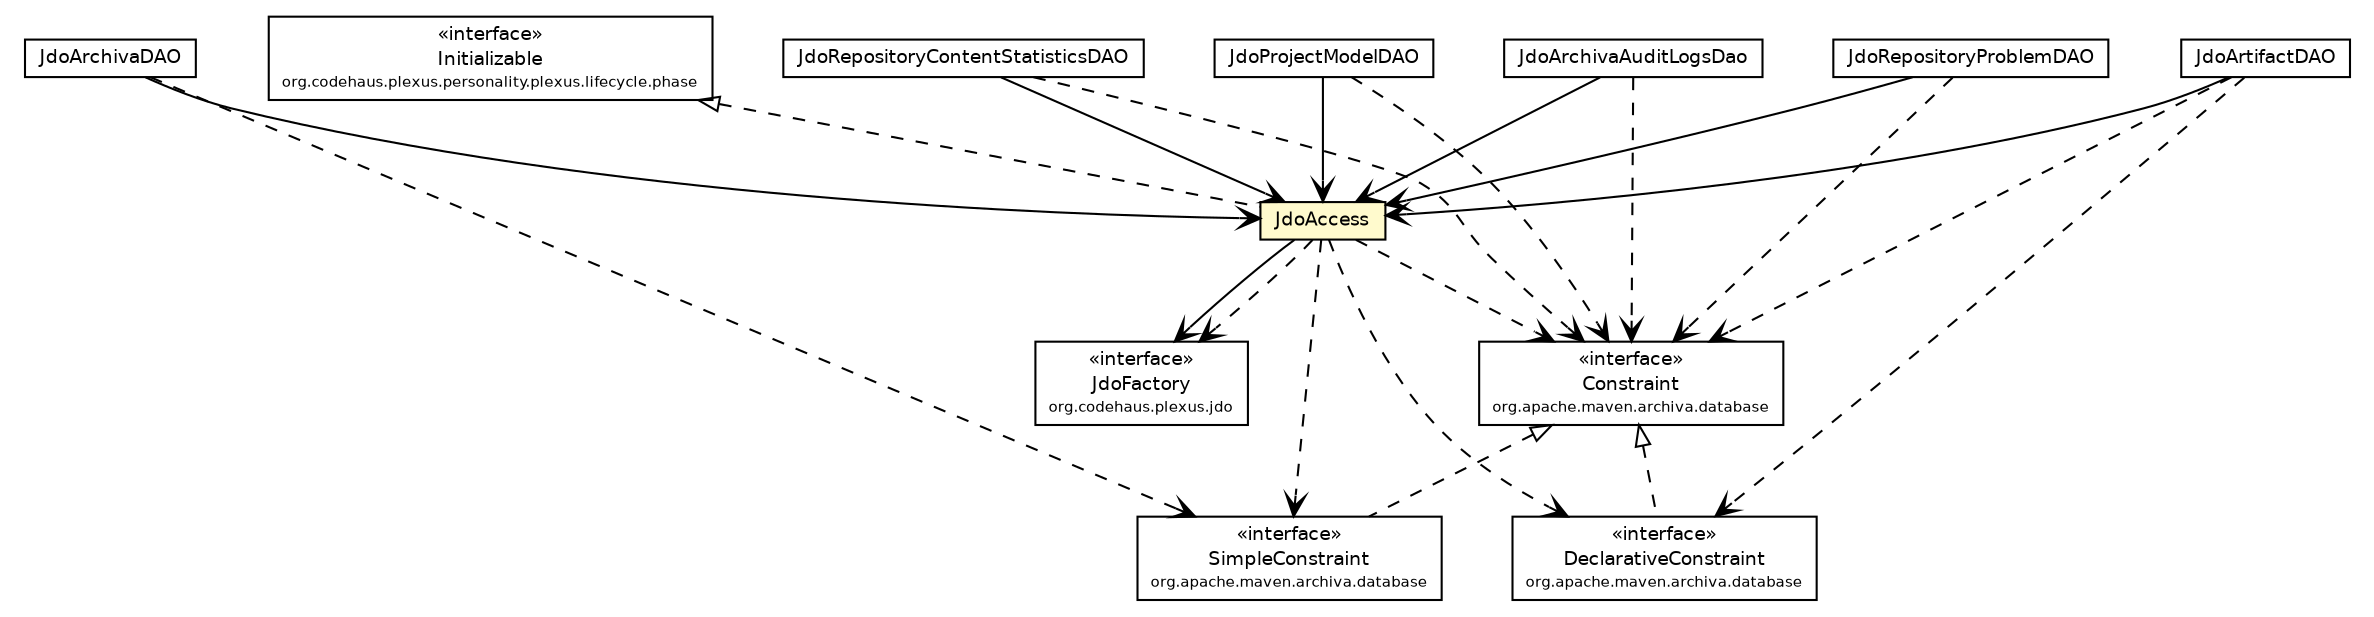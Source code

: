 #!/usr/local/bin/dot
#
# Class diagram 
# Generated by UmlGraph version 4.6 (http://www.spinellis.gr/sw/umlgraph)
#

digraph G {
	edge [fontname="Helvetica",fontsize=10,labelfontname="Helvetica",labelfontsize=10];
	node [fontname="Helvetica",fontsize=10,shape=plaintext];
	// org.apache.maven.archiva.database.SimpleConstraint
	c101006 [label=<<table border="0" cellborder="1" cellspacing="0" cellpadding="2" port="p" href="../SimpleConstraint.html">
		<tr><td><table border="0" cellspacing="0" cellpadding="1">
			<tr><td> &laquo;interface&raquo; </td></tr>
			<tr><td> SimpleConstraint </td></tr>
			<tr><td><font point-size="7.0"> org.apache.maven.archiva.database </font></td></tr>
		</table></td></tr>
		</table>>, fontname="Helvetica", fontcolor="black", fontsize=9.0];
	// org.apache.maven.archiva.database.DeclarativeConstraint
	c101012 [label=<<table border="0" cellborder="1" cellspacing="0" cellpadding="2" port="p" href="../DeclarativeConstraint.html">
		<tr><td><table border="0" cellspacing="0" cellpadding="1">
			<tr><td> &laquo;interface&raquo; </td></tr>
			<tr><td> DeclarativeConstraint </td></tr>
			<tr><td><font point-size="7.0"> org.apache.maven.archiva.database </font></td></tr>
		</table></td></tr>
		</table>>, fontname="Helvetica", fontcolor="black", fontsize=9.0];
	// org.apache.maven.archiva.database.Constraint
	c101013 [label=<<table border="0" cellborder="1" cellspacing="0" cellpadding="2" port="p" href="../Constraint.html">
		<tr><td><table border="0" cellspacing="0" cellpadding="1">
			<tr><td> &laquo;interface&raquo; </td></tr>
			<tr><td> Constraint </td></tr>
			<tr><td><font point-size="7.0"> org.apache.maven.archiva.database </font></td></tr>
		</table></td></tr>
		</table>>, fontname="Helvetica", fontcolor="black", fontsize=9.0];
	// org.apache.maven.archiva.database.jdo.JdoRepositoryProblemDAO
	c101049 [label=<<table border="0" cellborder="1" cellspacing="0" cellpadding="2" port="p" href="./JdoRepositoryProblemDAO.html">
		<tr><td><table border="0" cellspacing="0" cellpadding="1">
			<tr><td> JdoRepositoryProblemDAO </td></tr>
		</table></td></tr>
		</table>>, fontname="Helvetica", fontcolor="black", fontsize=9.0];
	// org.apache.maven.archiva.database.jdo.JdoRepositoryContentStatisticsDAO
	c101050 [label=<<table border="0" cellborder="1" cellspacing="0" cellpadding="2" port="p" href="./JdoRepositoryContentStatisticsDAO.html">
		<tr><td><table border="0" cellspacing="0" cellpadding="1">
			<tr><td> JdoRepositoryContentStatisticsDAO </td></tr>
		</table></td></tr>
		</table>>, fontname="Helvetica", fontcolor="black", fontsize=9.0];
	// org.apache.maven.archiva.database.jdo.JdoProjectModelDAO
	c101051 [label=<<table border="0" cellborder="1" cellspacing="0" cellpadding="2" port="p" href="./JdoProjectModelDAO.html">
		<tr><td><table border="0" cellspacing="0" cellpadding="1">
			<tr><td> JdoProjectModelDAO </td></tr>
		</table></td></tr>
		</table>>, fontname="Helvetica", fontcolor="black", fontsize=9.0];
	// org.apache.maven.archiva.database.jdo.JdoArtifactDAO
	c101052 [label=<<table border="0" cellborder="1" cellspacing="0" cellpadding="2" port="p" href="./JdoArtifactDAO.html">
		<tr><td><table border="0" cellspacing="0" cellpadding="1">
			<tr><td> JdoArtifactDAO </td></tr>
		</table></td></tr>
		</table>>, fontname="Helvetica", fontcolor="black", fontsize=9.0];
	// org.apache.maven.archiva.database.jdo.JdoArchivaDAO
	c101053 [label=<<table border="0" cellborder="1" cellspacing="0" cellpadding="2" port="p" href="./JdoArchivaDAO.html">
		<tr><td><table border="0" cellspacing="0" cellpadding="1">
			<tr><td> JdoArchivaDAO </td></tr>
		</table></td></tr>
		</table>>, fontname="Helvetica", fontcolor="black", fontsize=9.0];
	// org.apache.maven.archiva.database.jdo.JdoArchivaAuditLogsDao
	c101054 [label=<<table border="0" cellborder="1" cellspacing="0" cellpadding="2" port="p" href="./JdoArchivaAuditLogsDao.html">
		<tr><td><table border="0" cellspacing="0" cellpadding="1">
			<tr><td> JdoArchivaAuditLogsDao </td></tr>
		</table></td></tr>
		</table>>, fontname="Helvetica", fontcolor="black", fontsize=9.0];
	// org.apache.maven.archiva.database.jdo.JdoAccess
	c101055 [label=<<table border="0" cellborder="1" cellspacing="0" cellpadding="2" port="p" bgcolor="lemonChiffon" href="./JdoAccess.html">
		<tr><td><table border="0" cellspacing="0" cellpadding="1">
			<tr><td> JdoAccess </td></tr>
		</table></td></tr>
		</table>>, fontname="Helvetica", fontcolor="black", fontsize=9.0];
	//org.apache.maven.archiva.database.SimpleConstraint implements org.apache.maven.archiva.database.Constraint
	c101013:p -> c101006:p [dir=back,arrowtail=empty,style=dashed];
	//org.apache.maven.archiva.database.DeclarativeConstraint implements org.apache.maven.archiva.database.Constraint
	c101013:p -> c101012:p [dir=back,arrowtail=empty,style=dashed];
	//org.apache.maven.archiva.database.jdo.JdoAccess implements org.codehaus.plexus.personality.plexus.lifecycle.phase.Initializable
	c101232:p -> c101055:p [dir=back,arrowtail=empty,style=dashed];
	// org.apache.maven.archiva.database.jdo.JdoRepositoryProblemDAO NAVASSOC org.apache.maven.archiva.database.jdo.JdoAccess
	c101049:p -> c101055:p [taillabel="", label="", headlabel="", fontname="Helvetica", fontcolor="black", fontsize=10.0, color="black", arrowhead=open];
	// org.apache.maven.archiva.database.jdo.JdoRepositoryContentStatisticsDAO NAVASSOC org.apache.maven.archiva.database.jdo.JdoAccess
	c101050:p -> c101055:p [taillabel="", label="", headlabel="", fontname="Helvetica", fontcolor="black", fontsize=10.0, color="black", arrowhead=open];
	// org.apache.maven.archiva.database.jdo.JdoProjectModelDAO NAVASSOC org.apache.maven.archiva.database.jdo.JdoAccess
	c101051:p -> c101055:p [taillabel="", label="", headlabel="", fontname="Helvetica", fontcolor="black", fontsize=10.0, color="black", arrowhead=open];
	// org.apache.maven.archiva.database.jdo.JdoArtifactDAO NAVASSOC org.apache.maven.archiva.database.jdo.JdoAccess
	c101052:p -> c101055:p [taillabel="", label="", headlabel="", fontname="Helvetica", fontcolor="black", fontsize=10.0, color="black", arrowhead=open];
	// org.apache.maven.archiva.database.jdo.JdoArchivaDAO NAVASSOC org.apache.maven.archiva.database.jdo.JdoAccess
	c101053:p -> c101055:p [taillabel="", label="", headlabel="", fontname="Helvetica", fontcolor="black", fontsize=10.0, color="black", arrowhead=open];
	// org.apache.maven.archiva.database.jdo.JdoArchivaAuditLogsDao NAVASSOC org.apache.maven.archiva.database.jdo.JdoAccess
	c101054:p -> c101055:p [taillabel="", label="", headlabel="", fontname="Helvetica", fontcolor="black", fontsize=10.0, color="black", arrowhead=open];
	// org.apache.maven.archiva.database.jdo.JdoAccess NAVASSOC org.codehaus.plexus.jdo.JdoFactory
	c101055:p -> c101233:p [taillabel="", label="", headlabel="", fontname="Helvetica", fontcolor="black", fontsize=10.0, color="black", arrowhead=open];
	// org.apache.maven.archiva.database.jdo.JdoRepositoryProblemDAO DEPEND org.apache.maven.archiva.database.Constraint
	c101049:p -> c101013:p [taillabel="", label="", headlabel="", fontname="Helvetica", fontcolor="black", fontsize=10.0, color="black", arrowhead=open, style=dashed];
	// org.apache.maven.archiva.database.jdo.JdoRepositoryContentStatisticsDAO DEPEND org.apache.maven.archiva.database.Constraint
	c101050:p -> c101013:p [taillabel="", label="", headlabel="", fontname="Helvetica", fontcolor="black", fontsize=10.0, color="black", arrowhead=open, style=dashed];
	// org.apache.maven.archiva.database.jdo.JdoProjectModelDAO DEPEND org.apache.maven.archiva.database.Constraint
	c101051:p -> c101013:p [taillabel="", label="", headlabel="", fontname="Helvetica", fontcolor="black", fontsize=10.0, color="black", arrowhead=open, style=dashed];
	// org.apache.maven.archiva.database.jdo.JdoArtifactDAO DEPEND org.apache.maven.archiva.database.Constraint
	c101052:p -> c101013:p [taillabel="", label="", headlabel="", fontname="Helvetica", fontcolor="black", fontsize=10.0, color="black", arrowhead=open, style=dashed];
	// org.apache.maven.archiva.database.jdo.JdoArtifactDAO DEPEND org.apache.maven.archiva.database.DeclarativeConstraint
	c101052:p -> c101012:p [taillabel="", label="", headlabel="", fontname="Helvetica", fontcolor="black", fontsize=10.0, color="black", arrowhead=open, style=dashed];
	// org.apache.maven.archiva.database.jdo.JdoArchivaDAO DEPEND org.apache.maven.archiva.database.SimpleConstraint
	c101053:p -> c101006:p [taillabel="", label="", headlabel="", fontname="Helvetica", fontcolor="black", fontsize=10.0, color="black", arrowhead=open, style=dashed];
	// org.apache.maven.archiva.database.jdo.JdoArchivaAuditLogsDao DEPEND org.apache.maven.archiva.database.Constraint
	c101054:p -> c101013:p [taillabel="", label="", headlabel="", fontname="Helvetica", fontcolor="black", fontsize=10.0, color="black", arrowhead=open, style=dashed];
	// org.apache.maven.archiva.database.jdo.JdoAccess DEPEND org.apache.maven.archiva.database.SimpleConstraint
	c101055:p -> c101006:p [taillabel="", label="", headlabel="", fontname="Helvetica", fontcolor="black", fontsize=10.0, color="black", arrowhead=open, style=dashed];
	// org.apache.maven.archiva.database.jdo.JdoAccess DEPEND org.apache.maven.archiva.database.DeclarativeConstraint
	c101055:p -> c101012:p [taillabel="", label="", headlabel="", fontname="Helvetica", fontcolor="black", fontsize=10.0, color="black", arrowhead=open, style=dashed];
	// org.apache.maven.archiva.database.jdo.JdoAccess DEPEND org.codehaus.plexus.jdo.JdoFactory
	c101055:p -> c101233:p [taillabel="", label="", headlabel="", fontname="Helvetica", fontcolor="black", fontsize=10.0, color="black", arrowhead=open, style=dashed];
	// org.apache.maven.archiva.database.jdo.JdoAccess DEPEND org.apache.maven.archiva.database.Constraint
	c101055:p -> c101013:p [taillabel="", label="", headlabel="", fontname="Helvetica", fontcolor="black", fontsize=10.0, color="black", arrowhead=open, style=dashed];
	// org.codehaus.plexus.personality.plexus.lifecycle.phase.Initializable
	c101232 [label=<<table border="0" cellborder="1" cellspacing="0" cellpadding="2" port="p" href="http://java.sun.com/j2se/1.4.2/docs/api/org/codehaus/plexus/personality/plexus/lifecycle/phase/Initializable.html">
		<tr><td><table border="0" cellspacing="0" cellpadding="1">
			<tr><td> &laquo;interface&raquo; </td></tr>
			<tr><td> Initializable </td></tr>
			<tr><td><font point-size="7.0"> org.codehaus.plexus.personality.plexus.lifecycle.phase </font></td></tr>
		</table></td></tr>
		</table>>, fontname="Helvetica", fontcolor="black", fontsize=9.0];
	// org.codehaus.plexus.jdo.JdoFactory
	c101233 [label=<<table border="0" cellborder="1" cellspacing="0" cellpadding="2" port="p" href="http://java.sun.com/j2se/1.4.2/docs/api/org/codehaus/plexus/jdo/JdoFactory.html">
		<tr><td><table border="0" cellspacing="0" cellpadding="1">
			<tr><td> &laquo;interface&raquo; </td></tr>
			<tr><td> JdoFactory </td></tr>
			<tr><td><font point-size="7.0"> org.codehaus.plexus.jdo </font></td></tr>
		</table></td></tr>
		</table>>, fontname="Helvetica", fontcolor="black", fontsize=9.0];
}

